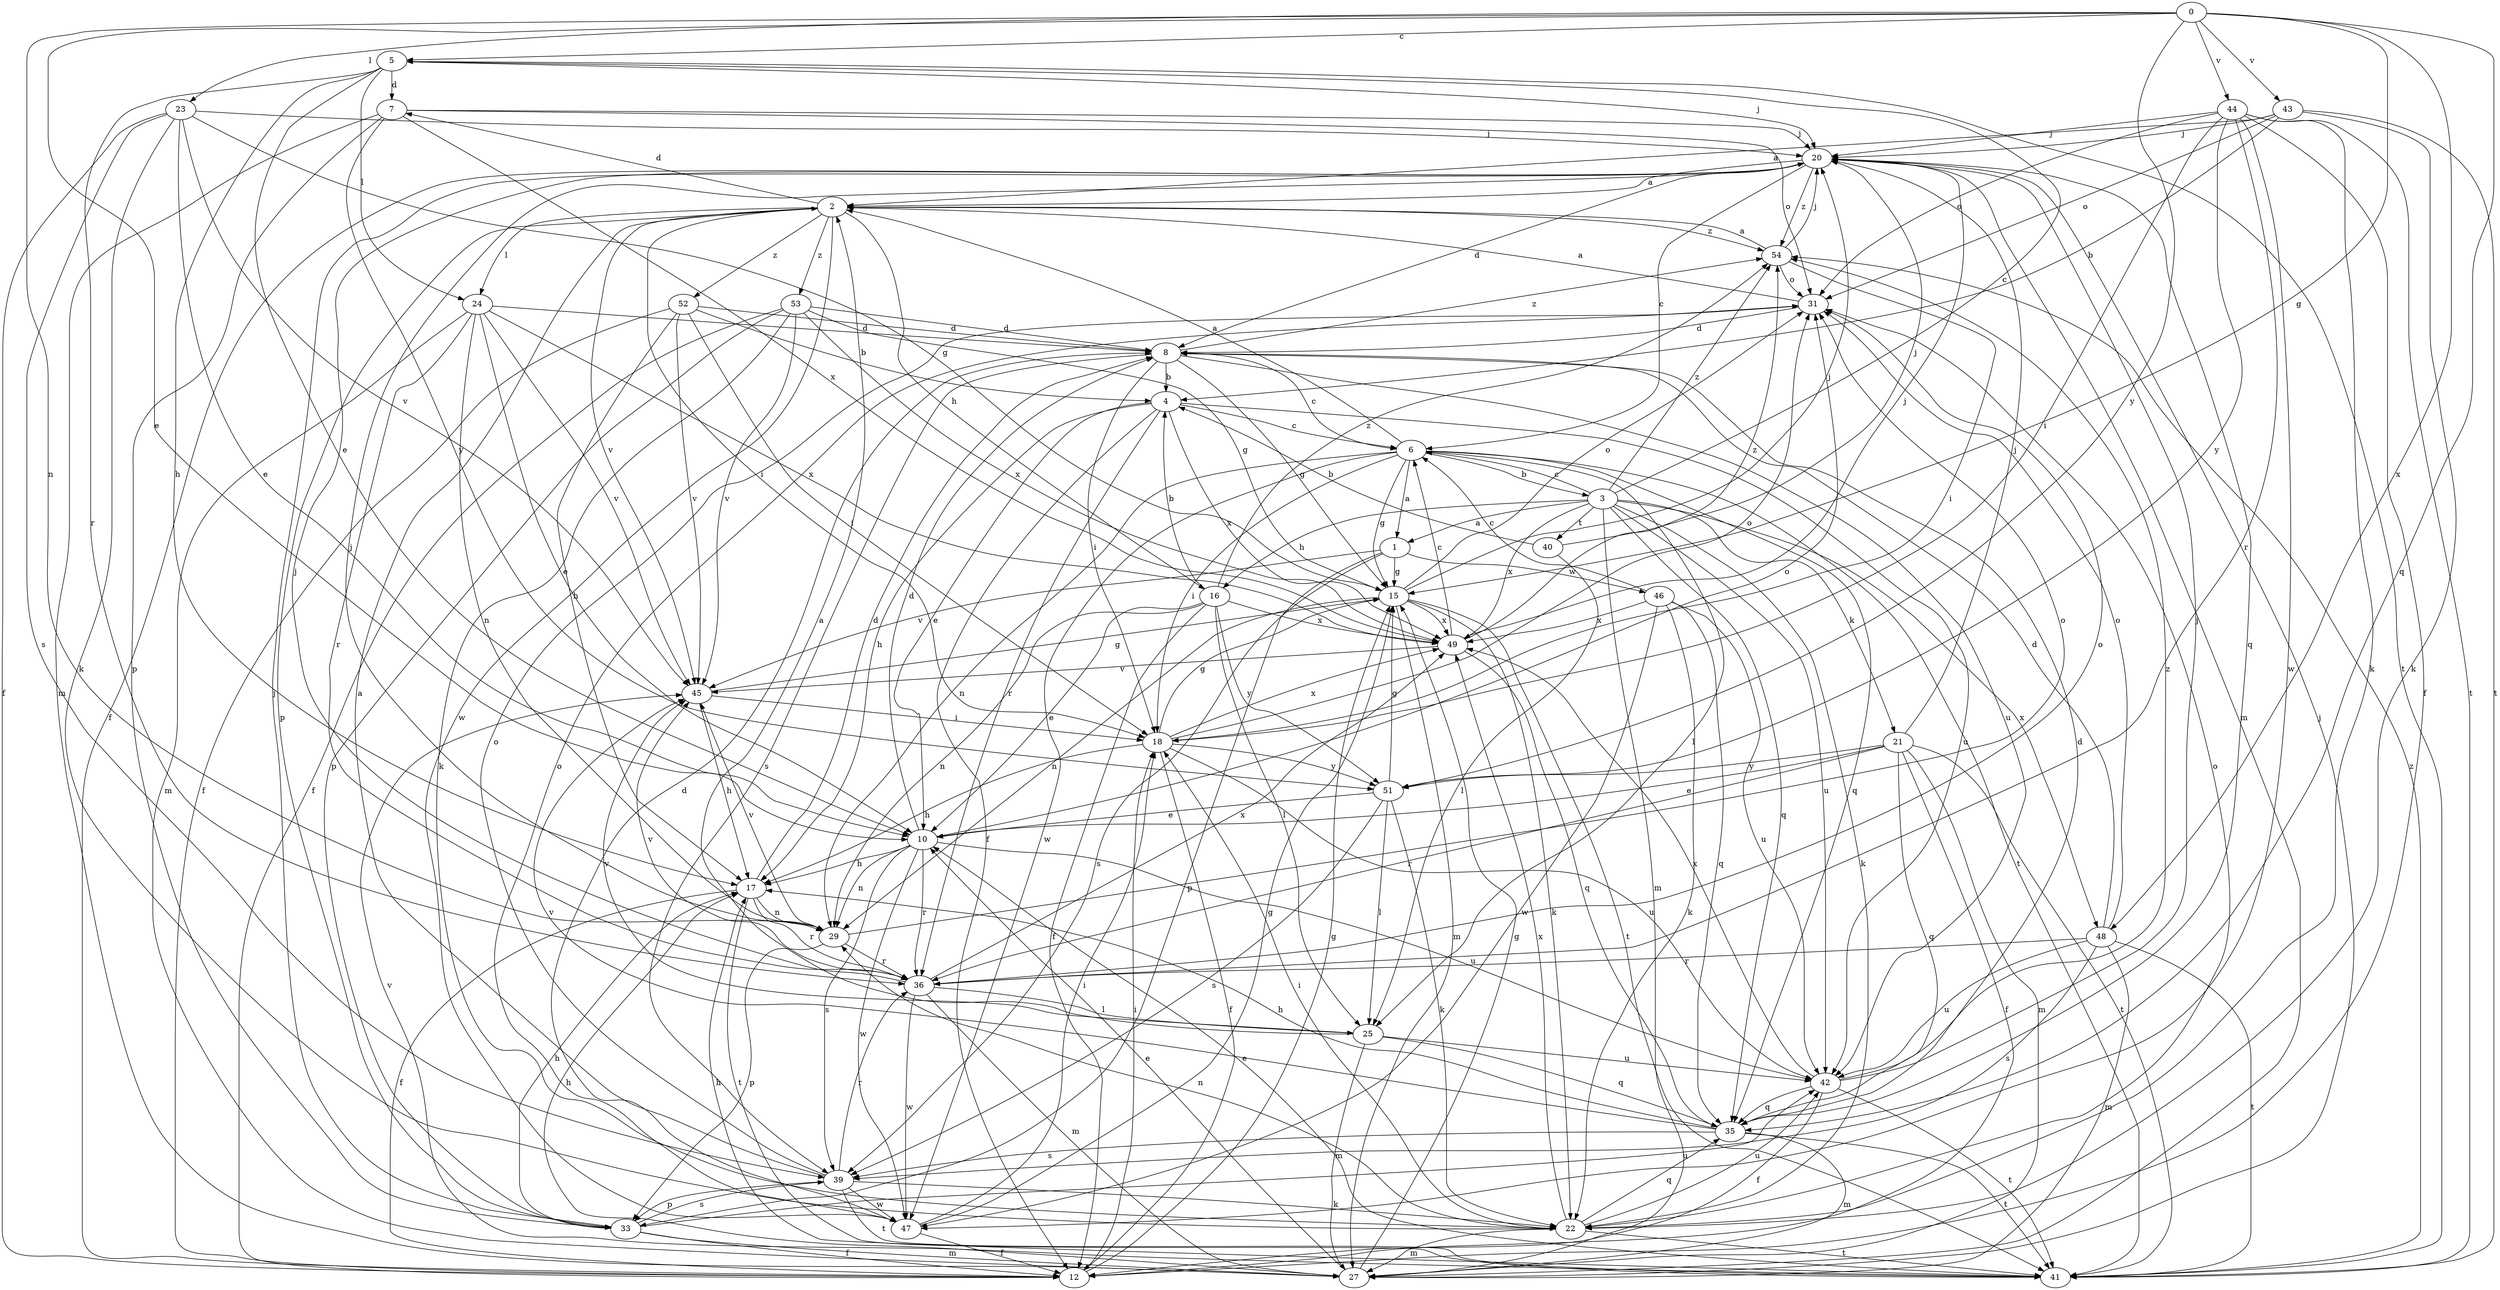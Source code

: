 strict digraph  {
0;
1;
2;
3;
4;
5;
6;
7;
8;
10;
12;
15;
16;
17;
18;
20;
21;
22;
23;
24;
25;
27;
29;
31;
33;
35;
36;
39;
40;
41;
42;
43;
44;
45;
46;
47;
48;
49;
51;
52;
53;
54;
0 -> 5  [label=c];
0 -> 10  [label=e];
0 -> 15  [label=g];
0 -> 23  [label=l];
0 -> 29  [label=n];
0 -> 35  [label=q];
0 -> 43  [label=v];
0 -> 44  [label=v];
0 -> 48  [label=x];
0 -> 51  [label=y];
1 -> 15  [label=g];
1 -> 33  [label=p];
1 -> 39  [label=s];
1 -> 45  [label=v];
1 -> 46  [label=w];
2 -> 7  [label=d];
2 -> 16  [label=h];
2 -> 18  [label=i];
2 -> 24  [label=l];
2 -> 33  [label=p];
2 -> 45  [label=v];
2 -> 47  [label=w];
2 -> 52  [label=z];
2 -> 53  [label=z];
2 -> 54  [label=z];
3 -> 1  [label=a];
3 -> 5  [label=c];
3 -> 6  [label=c];
3 -> 16  [label=h];
3 -> 21  [label=k];
3 -> 22  [label=k];
3 -> 27  [label=m];
3 -> 35  [label=q];
3 -> 40  [label=t];
3 -> 42  [label=u];
3 -> 48  [label=x];
3 -> 49  [label=x];
3 -> 54  [label=z];
4 -> 6  [label=c];
4 -> 10  [label=e];
4 -> 12  [label=f];
4 -> 17  [label=h];
4 -> 36  [label=r];
4 -> 42  [label=u];
4 -> 49  [label=x];
5 -> 7  [label=d];
5 -> 10  [label=e];
5 -> 17  [label=h];
5 -> 20  [label=j];
5 -> 24  [label=l];
5 -> 36  [label=r];
5 -> 41  [label=t];
6 -> 1  [label=a];
6 -> 2  [label=a];
6 -> 3  [label=b];
6 -> 15  [label=g];
6 -> 18  [label=i];
6 -> 25  [label=l];
6 -> 29  [label=n];
6 -> 35  [label=q];
6 -> 41  [label=t];
6 -> 47  [label=w];
7 -> 20  [label=j];
7 -> 27  [label=m];
7 -> 31  [label=o];
7 -> 33  [label=p];
7 -> 49  [label=x];
7 -> 51  [label=y];
8 -> 4  [label=b];
8 -> 6  [label=c];
8 -> 15  [label=g];
8 -> 18  [label=i];
8 -> 39  [label=s];
8 -> 42  [label=u];
8 -> 54  [label=z];
10 -> 8  [label=d];
10 -> 17  [label=h];
10 -> 29  [label=n];
10 -> 31  [label=o];
10 -> 36  [label=r];
10 -> 39  [label=s];
10 -> 42  [label=u];
10 -> 47  [label=w];
12 -> 15  [label=g];
12 -> 18  [label=i];
15 -> 20  [label=j];
15 -> 22  [label=k];
15 -> 27  [label=m];
15 -> 29  [label=n];
15 -> 31  [label=o];
15 -> 41  [label=t];
15 -> 49  [label=x];
16 -> 4  [label=b];
16 -> 10  [label=e];
16 -> 12  [label=f];
16 -> 25  [label=l];
16 -> 29  [label=n];
16 -> 49  [label=x];
16 -> 51  [label=y];
16 -> 54  [label=z];
17 -> 8  [label=d];
17 -> 12  [label=f];
17 -> 29  [label=n];
17 -> 36  [label=r];
17 -> 41  [label=t];
18 -> 12  [label=f];
18 -> 15  [label=g];
18 -> 17  [label=h];
18 -> 31  [label=o];
18 -> 42  [label=u];
18 -> 49  [label=x];
18 -> 51  [label=y];
20 -> 2  [label=a];
20 -> 6  [label=c];
20 -> 8  [label=d];
20 -> 12  [label=f];
20 -> 27  [label=m];
20 -> 35  [label=q];
20 -> 54  [label=z];
21 -> 10  [label=e];
21 -> 12  [label=f];
21 -> 20  [label=j];
21 -> 27  [label=m];
21 -> 35  [label=q];
21 -> 36  [label=r];
21 -> 41  [label=t];
21 -> 51  [label=y];
22 -> 18  [label=i];
22 -> 27  [label=m];
22 -> 29  [label=n];
22 -> 31  [label=o];
22 -> 35  [label=q];
22 -> 41  [label=t];
22 -> 42  [label=u];
22 -> 49  [label=x];
23 -> 10  [label=e];
23 -> 12  [label=f];
23 -> 15  [label=g];
23 -> 20  [label=j];
23 -> 22  [label=k];
23 -> 39  [label=s];
23 -> 45  [label=v];
24 -> 8  [label=d];
24 -> 10  [label=e];
24 -> 27  [label=m];
24 -> 29  [label=n];
24 -> 36  [label=r];
24 -> 45  [label=v];
24 -> 49  [label=x];
25 -> 2  [label=a];
25 -> 27  [label=m];
25 -> 35  [label=q];
25 -> 42  [label=u];
25 -> 45  [label=v];
27 -> 10  [label=e];
27 -> 15  [label=g];
27 -> 17  [label=h];
27 -> 20  [label=j];
29 -> 20  [label=j];
29 -> 31  [label=o];
29 -> 33  [label=p];
29 -> 36  [label=r];
29 -> 45  [label=v];
31 -> 2  [label=a];
31 -> 8  [label=d];
33 -> 12  [label=f];
33 -> 17  [label=h];
33 -> 20  [label=j];
33 -> 27  [label=m];
33 -> 39  [label=s];
33 -> 42  [label=u];
35 -> 8  [label=d];
35 -> 17  [label=h];
35 -> 27  [label=m];
35 -> 39  [label=s];
35 -> 41  [label=t];
35 -> 45  [label=v];
36 -> 20  [label=j];
36 -> 25  [label=l];
36 -> 27  [label=m];
36 -> 31  [label=o];
36 -> 45  [label=v];
36 -> 47  [label=w];
36 -> 49  [label=x];
39 -> 2  [label=a];
39 -> 22  [label=k];
39 -> 31  [label=o];
39 -> 33  [label=p];
39 -> 36  [label=r];
39 -> 41  [label=t];
39 -> 47  [label=w];
40 -> 4  [label=b];
40 -> 20  [label=j];
40 -> 25  [label=l];
41 -> 10  [label=e];
41 -> 17  [label=h];
41 -> 45  [label=v];
41 -> 54  [label=z];
42 -> 12  [label=f];
42 -> 20  [label=j];
42 -> 35  [label=q];
42 -> 41  [label=t];
42 -> 49  [label=x];
42 -> 54  [label=z];
43 -> 2  [label=a];
43 -> 4  [label=b];
43 -> 20  [label=j];
43 -> 22  [label=k];
43 -> 31  [label=o];
43 -> 41  [label=t];
44 -> 12  [label=f];
44 -> 18  [label=i];
44 -> 20  [label=j];
44 -> 22  [label=k];
44 -> 31  [label=o];
44 -> 36  [label=r];
44 -> 41  [label=t];
44 -> 47  [label=w];
44 -> 51  [label=y];
45 -> 15  [label=g];
45 -> 17  [label=h];
45 -> 18  [label=i];
46 -> 6  [label=c];
46 -> 22  [label=k];
46 -> 35  [label=q];
46 -> 42  [label=u];
46 -> 47  [label=w];
46 -> 49  [label=x];
47 -> 8  [label=d];
47 -> 12  [label=f];
47 -> 15  [label=g];
47 -> 18  [label=i];
47 -> 31  [label=o];
48 -> 8  [label=d];
48 -> 27  [label=m];
48 -> 31  [label=o];
48 -> 36  [label=r];
48 -> 39  [label=s];
48 -> 41  [label=t];
48 -> 42  [label=u];
49 -> 6  [label=c];
49 -> 20  [label=j];
49 -> 35  [label=q];
49 -> 45  [label=v];
49 -> 54  [label=z];
51 -> 10  [label=e];
51 -> 15  [label=g];
51 -> 22  [label=k];
51 -> 25  [label=l];
51 -> 39  [label=s];
52 -> 4  [label=b];
52 -> 8  [label=d];
52 -> 12  [label=f];
52 -> 17  [label=h];
52 -> 18  [label=i];
52 -> 45  [label=v];
53 -> 8  [label=d];
53 -> 12  [label=f];
53 -> 15  [label=g];
53 -> 22  [label=k];
53 -> 33  [label=p];
53 -> 45  [label=v];
53 -> 49  [label=x];
54 -> 2  [label=a];
54 -> 18  [label=i];
54 -> 20  [label=j];
54 -> 31  [label=o];
}
